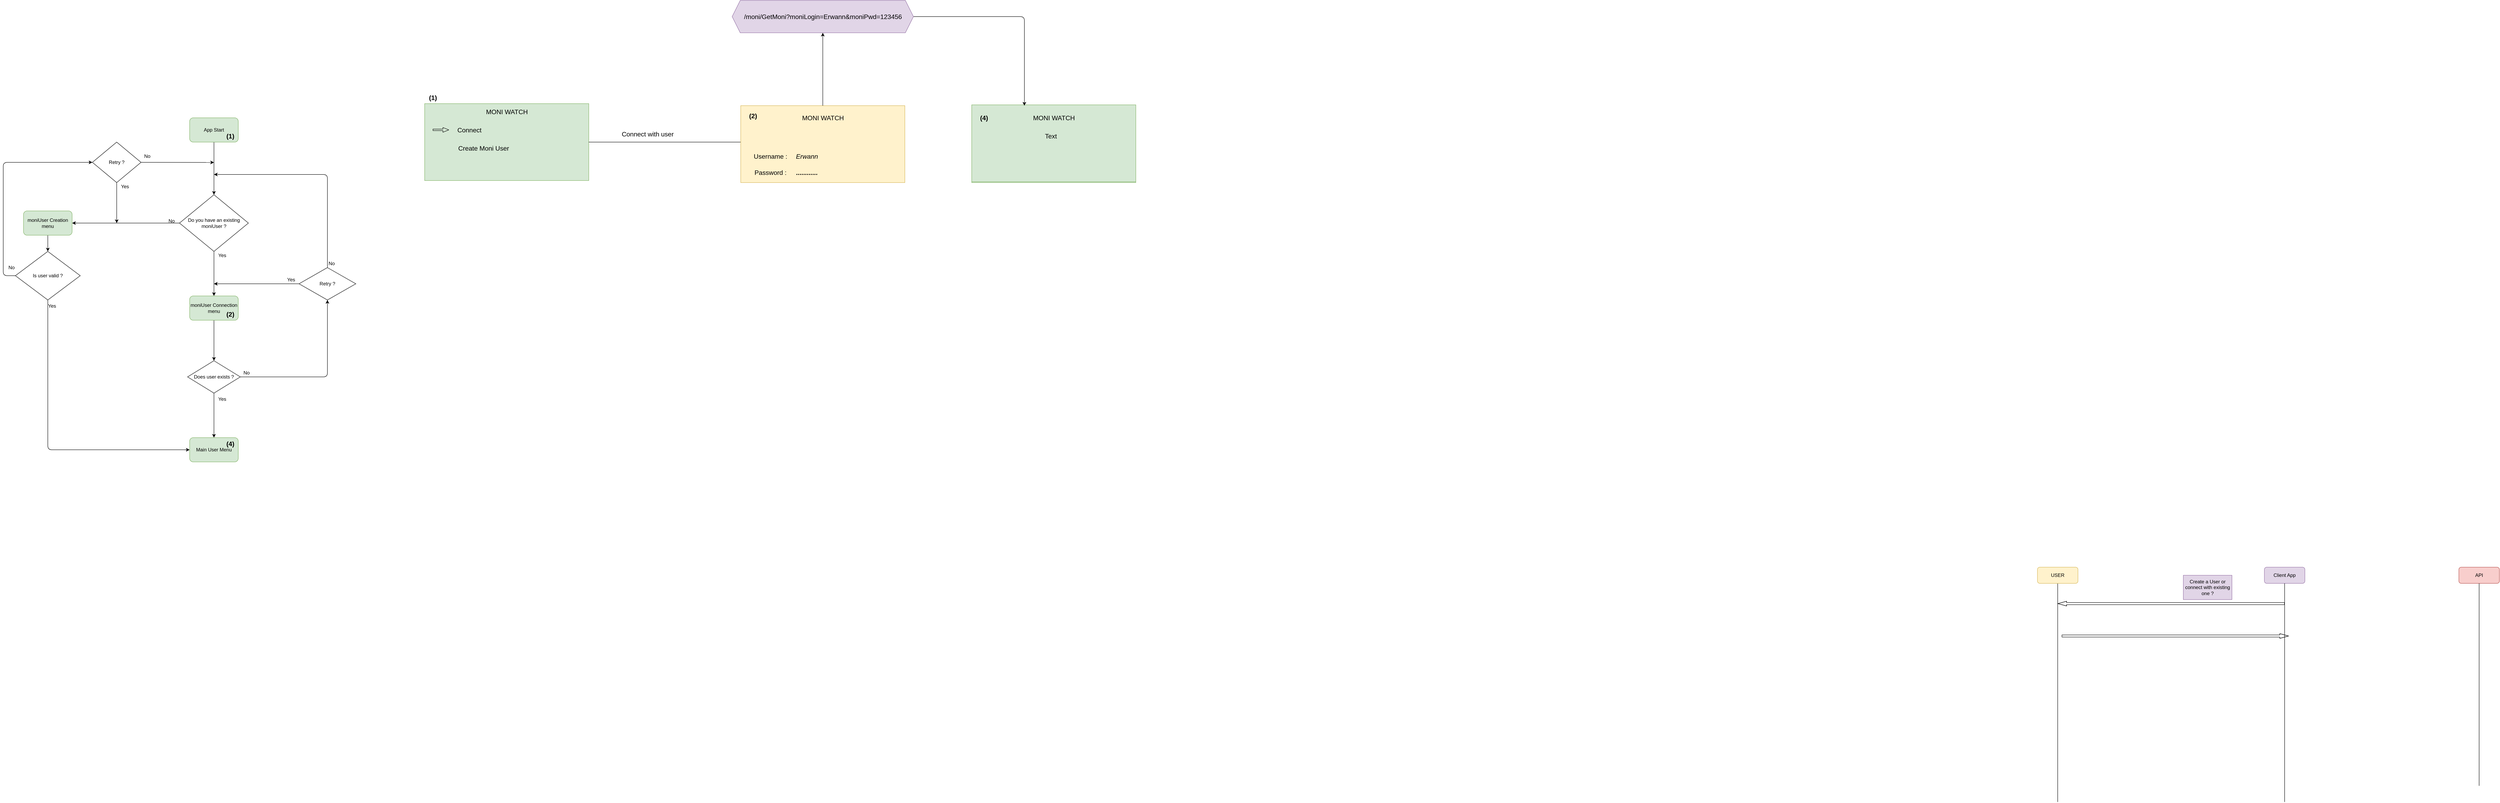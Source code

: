 <mxfile>
    <diagram id="EWFOA5cKiWbYf6w1mTGe" name="Page-1">
        <mxGraphModel dx="4036" dy="2204" grid="1" gridSize="10" guides="1" tooltips="1" connect="1" arrows="1" fold="1" page="1" pageScale="1" pageWidth="850" pageHeight="1100" math="0" shadow="0">
            <root>
                <mxCell id="0"/>
                <mxCell id="1" parent="0"/>
                <mxCell id="53" value="" style="rounded=0;whiteSpace=wrap;html=1;fontSize=16;movable=1;resizable=1;rotatable=1;deletable=1;editable=1;connectable=1;fillColor=#d5e8d4;strokeColor=#82b366;" vertex="1" parent="1">
                    <mxGeometry x="-1480" y="-815" width="405" height="190" as="geometry"/>
                </mxCell>
                <mxCell id="2" value="Client App" style="rounded=1;whiteSpace=wrap;html=1;fillColor=#e1d5e7;strokeColor=#9673a6;" parent="1" vertex="1">
                    <mxGeometry x="3060" y="330" width="100" height="40" as="geometry"/>
                </mxCell>
                <mxCell id="3" value="API" style="rounded=1;whiteSpace=wrap;html=1;fillColor=#f8cecc;strokeColor=#b85450;" parent="1" vertex="1">
                    <mxGeometry x="3540" y="330" width="100" height="40" as="geometry"/>
                </mxCell>
                <mxCell id="5" value="" style="endArrow=none;html=1;" parent="1" target="8" edge="1">
                    <mxGeometry width="50" height="50" relative="1" as="geometry">
                        <mxPoint x="2550" y="910" as="sourcePoint"/>
                        <mxPoint x="2685" y="430" as="targetPoint"/>
                    </mxGeometry>
                </mxCell>
                <mxCell id="6" value="" style="endArrow=none;html=1;entryX=0.5;entryY=1;entryDx=0;entryDy=0;" parent="1" target="2" edge="1">
                    <mxGeometry width="50" height="50" relative="1" as="geometry">
                        <mxPoint x="3110" y="910" as="sourcePoint"/>
                        <mxPoint x="3070" y="380" as="targetPoint"/>
                    </mxGeometry>
                </mxCell>
                <mxCell id="7" value="" style="endArrow=none;html=1;entryX=0.5;entryY=1;entryDx=0;entryDy=0;" parent="1" target="3" edge="1">
                    <mxGeometry width="50" height="50" relative="1" as="geometry">
                        <mxPoint x="3590" y="870" as="sourcePoint"/>
                        <mxPoint x="3529.29" y="380" as="targetPoint"/>
                    </mxGeometry>
                </mxCell>
                <mxCell id="8" value="USER" style="rounded=1;whiteSpace=wrap;html=1;fillColor=#fff2cc;strokeColor=#d6b656;" parent="1" vertex="1">
                    <mxGeometry x="2500" y="330" width="100" height="40" as="geometry"/>
                </mxCell>
                <mxCell id="10" value="" style="shape=flexArrow;endArrow=classic;html=1;endWidth=5.633;endSize=6.777;width=5.143;" parent="1" edge="1">
                    <mxGeometry width="50" height="50" relative="1" as="geometry">
                        <mxPoint x="2560" y="500" as="sourcePoint"/>
                        <mxPoint x="3120" y="500" as="targetPoint"/>
                        <Array as="points">
                            <mxPoint x="2840" y="500"/>
                        </Array>
                    </mxGeometry>
                </mxCell>
                <mxCell id="11" value="" style="shape=flexArrow;endArrow=classic;html=1;endWidth=5.633;endSize=6.777;width=5.143;fontStyle=2" parent="1" edge="1">
                    <mxGeometry width="50" height="50" relative="1" as="geometry">
                        <mxPoint x="3110" y="420" as="sourcePoint"/>
                        <mxPoint x="2550" y="420" as="targetPoint"/>
                        <Array as="points">
                            <mxPoint x="2830" y="420"/>
                        </Array>
                    </mxGeometry>
                </mxCell>
                <mxCell id="12" value="Create a User or connect with existing one ?" style="rounded=0;whiteSpace=wrap;html=1;fillColor=#e1d5e7;strokeColor=#9673a6;" parent="1" vertex="1">
                    <mxGeometry x="2860" y="350" width="120" height="60" as="geometry"/>
                </mxCell>
                <mxCell id="19" value="" style="edgeStyle=none;html=1;" parent="1" source="17" target="18" edge="1">
                    <mxGeometry relative="1" as="geometry"/>
                </mxCell>
                <mxCell id="17" value="App Start" style="rounded=1;whiteSpace=wrap;html=1;fillColor=#d5e8d4;strokeColor=#82b366;" parent="1" vertex="1">
                    <mxGeometry x="-2060" y="-780" width="120" height="60" as="geometry"/>
                </mxCell>
                <mxCell id="21" value="" style="edgeStyle=none;html=1;" parent="1" source="18" target="20" edge="1">
                    <mxGeometry relative="1" as="geometry"/>
                </mxCell>
                <mxCell id="25" value="" style="edgeStyle=none;html=1;" parent="1" source="18" target="24" edge="1">
                    <mxGeometry relative="1" as="geometry"/>
                </mxCell>
                <mxCell id="18" value="Do you have an existing moniUser ?" style="rhombus;whiteSpace=wrap;html=1;" parent="1" vertex="1">
                    <mxGeometry x="-2085" y="-590" width="170" height="140" as="geometry"/>
                </mxCell>
                <mxCell id="30" value="" style="edgeStyle=none;html=1;" parent="1" source="20" target="27" edge="1">
                    <mxGeometry relative="1" as="geometry"/>
                </mxCell>
                <mxCell id="20" value="moniUser Creation menu" style="rounded=1;whiteSpace=wrap;html=1;fillColor=#d5e8d4;strokeColor=#82b366;" parent="1" vertex="1">
                    <mxGeometry x="-2470" y="-550" width="120" height="60" as="geometry"/>
                </mxCell>
                <mxCell id="22" value="No" style="text;html=1;align=center;verticalAlign=middle;resizable=0;points=[];autosize=1;strokeColor=none;fillColor=none;" parent="1" vertex="1">
                    <mxGeometry x="-2125" y="-540" width="40" height="30" as="geometry"/>
                </mxCell>
                <mxCell id="38" style="edgeStyle=none;html=1;" parent="1" source="24" target="36" edge="1">
                    <mxGeometry relative="1" as="geometry"/>
                </mxCell>
                <mxCell id="24" value="moniUser Connection menu" style="rounded=1;whiteSpace=wrap;html=1;fillColor=#d5e8d4;strokeColor=#82b366;" parent="1" vertex="1">
                    <mxGeometry x="-2060" y="-340" width="120" height="60" as="geometry"/>
                </mxCell>
                <mxCell id="26" value="Yes" style="text;html=1;align=center;verticalAlign=middle;resizable=0;points=[];autosize=1;strokeColor=none;fillColor=none;" parent="1" vertex="1">
                    <mxGeometry x="-2000" y="-455" width="40" height="30" as="geometry"/>
                </mxCell>
                <mxCell id="28" style="edgeStyle=none;html=1;exitX=0;exitY=0.5;exitDx=0;exitDy=0;entryX=0;entryY=0.5;entryDx=0;entryDy=0;" parent="1" source="27" target="31" edge="1">
                    <mxGeometry relative="1" as="geometry">
                        <mxPoint x="-2290" y="-520" as="targetPoint"/>
                        <Array as="points">
                            <mxPoint x="-2520" y="-390"/>
                            <mxPoint x="-2520" y="-670"/>
                            <mxPoint x="-2400" y="-670"/>
                        </Array>
                    </mxGeometry>
                </mxCell>
                <mxCell id="48" style="edgeStyle=none;html=1;entryX=0;entryY=0.5;entryDx=0;entryDy=0;" parent="1" source="27" target="45" edge="1">
                    <mxGeometry relative="1" as="geometry">
                        <mxPoint x="-2410" y="60" as="targetPoint"/>
                        <Array as="points">
                            <mxPoint x="-2410" y="40"/>
                        </Array>
                    </mxGeometry>
                </mxCell>
                <mxCell id="27" value="Is user valid ?" style="rhombus;whiteSpace=wrap;html=1;" parent="1" vertex="1">
                    <mxGeometry x="-2490" y="-450" width="160" height="120" as="geometry"/>
                </mxCell>
                <mxCell id="29" value="No" style="text;html=1;align=center;verticalAlign=middle;resizable=0;points=[];autosize=1;strokeColor=none;fillColor=none;" parent="1" vertex="1">
                    <mxGeometry x="-2520" y="-425" width="40" height="30" as="geometry"/>
                </mxCell>
                <mxCell id="32" style="edgeStyle=none;html=1;exitX=0.5;exitY=1;exitDx=0;exitDy=0;" parent="1" source="31" edge="1">
                    <mxGeometry relative="1" as="geometry">
                        <mxPoint x="-2240" y="-520" as="targetPoint"/>
                    </mxGeometry>
                </mxCell>
                <mxCell id="34" style="edgeStyle=none;html=1;exitX=1;exitY=0.5;exitDx=0;exitDy=0;" parent="1" source="31" edge="1">
                    <mxGeometry relative="1" as="geometry">
                        <mxPoint x="-2000" y="-669.75" as="targetPoint"/>
                    </mxGeometry>
                </mxCell>
                <mxCell id="31" value="Retry ?" style="rhombus;whiteSpace=wrap;html=1;" parent="1" vertex="1">
                    <mxGeometry x="-2300" y="-720" width="120" height="100" as="geometry"/>
                </mxCell>
                <mxCell id="33" value="Yes" style="text;html=1;align=center;verticalAlign=middle;resizable=0;points=[];autosize=1;strokeColor=none;fillColor=none;" parent="1" vertex="1">
                    <mxGeometry x="-2240" y="-625" width="40" height="30" as="geometry"/>
                </mxCell>
                <mxCell id="35" value="No" style="text;html=1;align=center;verticalAlign=middle;resizable=0;points=[];autosize=1;strokeColor=none;fillColor=none;" parent="1" vertex="1">
                    <mxGeometry x="-2185" y="-700" width="40" height="30" as="geometry"/>
                </mxCell>
                <mxCell id="39" style="edgeStyle=none;html=1;" parent="1" source="36" target="37" edge="1">
                    <mxGeometry relative="1" as="geometry">
                        <mxPoint x="-1650" y="-140.0" as="targetPoint"/>
                        <Array as="points">
                            <mxPoint x="-1720" y="-140"/>
                        </Array>
                    </mxGeometry>
                </mxCell>
                <mxCell id="46" value="" style="edgeStyle=none;html=1;" parent="1" source="36" target="45" edge="1">
                    <mxGeometry relative="1" as="geometry"/>
                </mxCell>
                <mxCell id="36" value="Does user exists ?" style="rhombus;whiteSpace=wrap;html=1;" parent="1" vertex="1">
                    <mxGeometry x="-2065" y="-180" width="130" height="80" as="geometry"/>
                </mxCell>
                <mxCell id="40" style="edgeStyle=none;html=1;" parent="1" source="37" edge="1">
                    <mxGeometry relative="1" as="geometry">
                        <mxPoint x="-2000" y="-370" as="targetPoint"/>
                    </mxGeometry>
                </mxCell>
                <mxCell id="43" style="edgeStyle=none;html=1;" parent="1" source="37" edge="1">
                    <mxGeometry relative="1" as="geometry">
                        <mxPoint x="-2000" y="-640" as="targetPoint"/>
                        <Array as="points">
                            <mxPoint x="-1720" y="-640"/>
                        </Array>
                    </mxGeometry>
                </mxCell>
                <mxCell id="37" value="Retry ?" style="rhombus;whiteSpace=wrap;html=1;" parent="1" vertex="1">
                    <mxGeometry x="-1790" y="-410" width="140" height="80" as="geometry"/>
                </mxCell>
                <mxCell id="41" value="Yes" style="text;html=1;align=center;verticalAlign=middle;resizable=0;points=[];autosize=1;strokeColor=none;fillColor=none;" parent="1" vertex="1">
                    <mxGeometry x="-1830" y="-395" width="40" height="30" as="geometry"/>
                </mxCell>
                <mxCell id="42" value="No" style="text;html=1;align=center;verticalAlign=middle;resizable=0;points=[];autosize=1;strokeColor=none;fillColor=none;" parent="1" vertex="1">
                    <mxGeometry x="-1940" y="-165" width="40" height="30" as="geometry"/>
                </mxCell>
                <mxCell id="44" value="No" style="text;html=1;align=center;verticalAlign=middle;resizable=0;points=[];autosize=1;strokeColor=none;fillColor=none;" parent="1" vertex="1">
                    <mxGeometry x="-1730" y="-435" width="40" height="30" as="geometry"/>
                </mxCell>
                <mxCell id="45" value="Main User Menu" style="rounded=1;whiteSpace=wrap;html=1;fillColor=#d5e8d4;strokeColor=#82b366;" parent="1" vertex="1">
                    <mxGeometry x="-2060" y="10" width="120" height="60" as="geometry"/>
                </mxCell>
                <mxCell id="47" value="Yes" style="text;html=1;align=center;verticalAlign=middle;resizable=0;points=[];autosize=1;strokeColor=none;fillColor=none;" parent="1" vertex="1">
                    <mxGeometry x="-2000" y="-100" width="40" height="30" as="geometry"/>
                </mxCell>
                <mxCell id="49" value="Yes" style="text;html=1;align=center;verticalAlign=middle;resizable=0;points=[];autosize=1;strokeColor=none;fillColor=none;" parent="1" vertex="1">
                    <mxGeometry x="-2420" y="-330" width="40" height="30" as="geometry"/>
                </mxCell>
                <mxCell id="52" value="MONI WATCH" style="text;html=1;strokeColor=none;fillColor=none;align=center;verticalAlign=middle;whiteSpace=wrap;rounded=0;fontSize=16;" vertex="1" parent="1">
                    <mxGeometry x="-1352.5" y="-810" width="150" height="30" as="geometry"/>
                </mxCell>
                <mxCell id="54" value="Connect" style="text;html=1;align=center;verticalAlign=middle;resizable=0;points=[];autosize=1;strokeColor=none;fillColor=none;fontSize=16;" vertex="1" parent="1">
                    <mxGeometry x="-1410" y="-765" width="80" height="30" as="geometry"/>
                </mxCell>
                <mxCell id="55" value="Create Moni User" style="text;html=1;align=center;verticalAlign=middle;resizable=0;points=[];autosize=1;strokeColor=none;fillColor=none;fontSize=16;" vertex="1" parent="1">
                    <mxGeometry x="-1410" y="-720" width="150" height="30" as="geometry"/>
                </mxCell>
                <mxCell id="56" value="" style="shape=flexArrow;endArrow=classic;html=1;fontSize=16;endWidth=6.995;endSize=4.48;width=3.758;labelBorderColor=default;labelBackgroundColor=#000000;" edge="1" parent="1">
                    <mxGeometry width="50" height="50" relative="1" as="geometry">
                        <mxPoint x="-1460" y="-750.29" as="sourcePoint"/>
                        <mxPoint x="-1420" y="-750.15" as="targetPoint"/>
                    </mxGeometry>
                </mxCell>
                <mxCell id="58" value="" style="endArrow=classic;html=1;labelBackgroundColor=#000000;labelBorderColor=default;fontSize=16;exitX=1;exitY=0.5;exitDx=0;exitDy=0;" edge="1" parent="1" source="53">
                    <mxGeometry width="50" height="50" relative="1" as="geometry">
                        <mxPoint x="-1340" y="-630" as="sourcePoint"/>
                        <mxPoint x="-690" y="-720" as="targetPoint"/>
                    </mxGeometry>
                </mxCell>
                <mxCell id="59" value="Connect with user" style="text;html=1;align=center;verticalAlign=middle;resizable=0;points=[];autosize=1;strokeColor=none;fillColor=none;fontSize=16;" vertex="1" parent="1">
                    <mxGeometry x="-1005" y="-755" width="150" height="30" as="geometry"/>
                </mxCell>
                <mxCell id="62" value="" style="group;fillColor=#fff2cc;strokeColor=#d6b656;" vertex="1" connectable="0" parent="1">
                    <mxGeometry x="-700" y="-810" width="405" height="190" as="geometry"/>
                </mxCell>
                <mxCell id="60" value="" style="rounded=0;whiteSpace=wrap;html=1;fontSize=16;fillColor=#fff2cc;strokeColor=#d6b656;" vertex="1" parent="62">
                    <mxGeometry width="405" height="190" as="geometry"/>
                </mxCell>
                <mxCell id="61" value="MONI WATCH" style="text;html=1;strokeColor=none;fillColor=none;align=center;verticalAlign=middle;whiteSpace=wrap;rounded=0;fontSize=16;" vertex="1" parent="62">
                    <mxGeometry x="127.5" y="15" width="150" height="30" as="geometry"/>
                </mxCell>
                <mxCell id="63" value="Username :" style="text;html=1;align=center;verticalAlign=middle;resizable=0;points=[];autosize=1;strokeColor=none;fillColor=none;fontSize=16;" vertex="1" parent="62">
                    <mxGeometry x="17.5" y="110" width="110" height="30" as="geometry"/>
                </mxCell>
                <mxCell id="72" value="&lt;b&gt;(2)&lt;/b&gt;" style="text;html=1;align=center;verticalAlign=middle;resizable=0;points=[];autosize=1;strokeColor=none;fillColor=none;fontSize=16;" vertex="1" parent="62">
                    <mxGeometry x="10" y="10" width="40" height="30" as="geometry"/>
                </mxCell>
                <mxCell id="67" value="Password :" style="text;html=1;align=center;verticalAlign=middle;resizable=0;points=[];autosize=1;strokeColor=none;fillColor=none;fontSize=16;" vertex="1" parent="62">
                    <mxGeometry x="22.5" y="150" width="100" height="30" as="geometry"/>
                </mxCell>
                <mxCell id="75" value="&lt;i&gt;Erwann&lt;/i&gt;" style="text;html=1;align=center;verticalAlign=middle;resizable=0;points=[];autosize=1;strokeColor=none;fillColor=none;fontSize=16;" vertex="1" parent="62">
                    <mxGeometry x="122.5" y="110" width="80" height="30" as="geometry"/>
                </mxCell>
                <mxCell id="76" value="&lt;i&gt;&lt;b&gt;............&lt;/b&gt;&lt;/i&gt;" style="text;html=1;align=center;verticalAlign=middle;resizable=0;points=[];autosize=1;strokeColor=none;fillColor=none;fontSize=16;" vertex="1" parent="62">
                    <mxGeometry x="122.5" y="150" width="80" height="30" as="geometry"/>
                </mxCell>
                <mxCell id="64" value="" style="group;fillColor=#d5e8d4;strokeColor=#82b366;" vertex="1" connectable="0" parent="1">
                    <mxGeometry x="-130" y="-810" width="405" height="190" as="geometry"/>
                </mxCell>
                <mxCell id="65" value="" style="rounded=0;whiteSpace=wrap;html=1;fontSize=16;fillColor=#d5e8d4;strokeColor=#82b366;" vertex="1" parent="64">
                    <mxGeometry y="-2" width="405" height="190" as="geometry"/>
                </mxCell>
                <mxCell id="66" value="MONI WATCH" style="text;html=1;strokeColor=none;fillColor=none;align=center;verticalAlign=middle;whiteSpace=wrap;rounded=0;fontSize=16;" vertex="1" parent="64">
                    <mxGeometry x="127.5" y="15" width="150" height="30" as="geometry"/>
                </mxCell>
                <mxCell id="74" value="&lt;b&gt;(4)&lt;/b&gt;" style="text;html=1;align=center;verticalAlign=middle;resizable=0;points=[];autosize=1;strokeColor=none;fillColor=none;fontSize=16;" vertex="1" parent="64">
                    <mxGeometry x="10" y="15" width="40" height="30" as="geometry"/>
                </mxCell>
                <mxCell id="77" value="Text" style="text;html=1;align=center;verticalAlign=middle;resizable=0;points=[];autosize=1;strokeColor=none;fillColor=none;fontSize=16;" vertex="1" parent="64">
                    <mxGeometry x="170" y="60" width="50" height="30" as="geometry"/>
                </mxCell>
                <mxCell id="69" value="&lt;b&gt;(1)&lt;/b&gt;" style="text;html=1;align=center;verticalAlign=middle;resizable=0;points=[];autosize=1;strokeColor=none;fillColor=none;fontSize=16;" vertex="1" parent="1">
                    <mxGeometry x="-1480" y="-845" width="40" height="30" as="geometry"/>
                </mxCell>
                <mxCell id="70" value="&lt;b&gt;(1)&lt;/b&gt;" style="text;html=1;align=center;verticalAlign=middle;resizable=0;points=[];autosize=1;strokeColor=none;fillColor=none;fontSize=16;" vertex="1" parent="1">
                    <mxGeometry x="-1980" y="-750" width="40" height="30" as="geometry"/>
                </mxCell>
                <mxCell id="71" value="&lt;b&gt;(2)&lt;/b&gt;" style="text;html=1;align=center;verticalAlign=middle;resizable=0;points=[];autosize=1;strokeColor=none;fillColor=none;fontSize=16;" vertex="1" parent="1">
                    <mxGeometry x="-1980" y="-310" width="40" height="30" as="geometry"/>
                </mxCell>
                <mxCell id="73" value="&lt;b&gt;(4)&lt;/b&gt;" style="text;html=1;align=center;verticalAlign=middle;resizable=0;points=[];autosize=1;strokeColor=none;fillColor=none;fontSize=16;" vertex="1" parent="1">
                    <mxGeometry x="-1980" y="10" width="40" height="30" as="geometry"/>
                </mxCell>
                <mxCell id="80" style="edgeStyle=none;html=1;exitX=1;exitY=0.5;exitDx=0;exitDy=0;labelBackgroundColor=#000000;labelBorderColor=default;fontSize=16;" edge="1" parent="1" source="78">
                    <mxGeometry relative="1" as="geometry">
                        <mxPoint y="-810" as="targetPoint"/>
                        <Array as="points">
                            <mxPoint y="-1030"/>
                        </Array>
                    </mxGeometry>
                </mxCell>
                <mxCell id="78" value="/moni/GetMoni?moniLogin=Erwann&amp;amp;moniPwd=123456" style="shape=hexagon;perimeter=hexagonPerimeter2;whiteSpace=wrap;html=1;fixedSize=1;fontSize=16;fillColor=#e1d5e7;strokeColor=#9673a6;" vertex="1" parent="1">
                    <mxGeometry x="-721.25" y="-1070" width="447.5" height="80" as="geometry"/>
                </mxCell>
                <mxCell id="79" style="edgeStyle=none;html=1;exitX=0.5;exitY=0;exitDx=0;exitDy=0;labelBackgroundColor=#000000;labelBorderColor=default;fontSize=16;" edge="1" parent="1" source="60" target="78">
                    <mxGeometry relative="1" as="geometry"/>
                </mxCell>
            </root>
        </mxGraphModel>
    </diagram>
</mxfile>